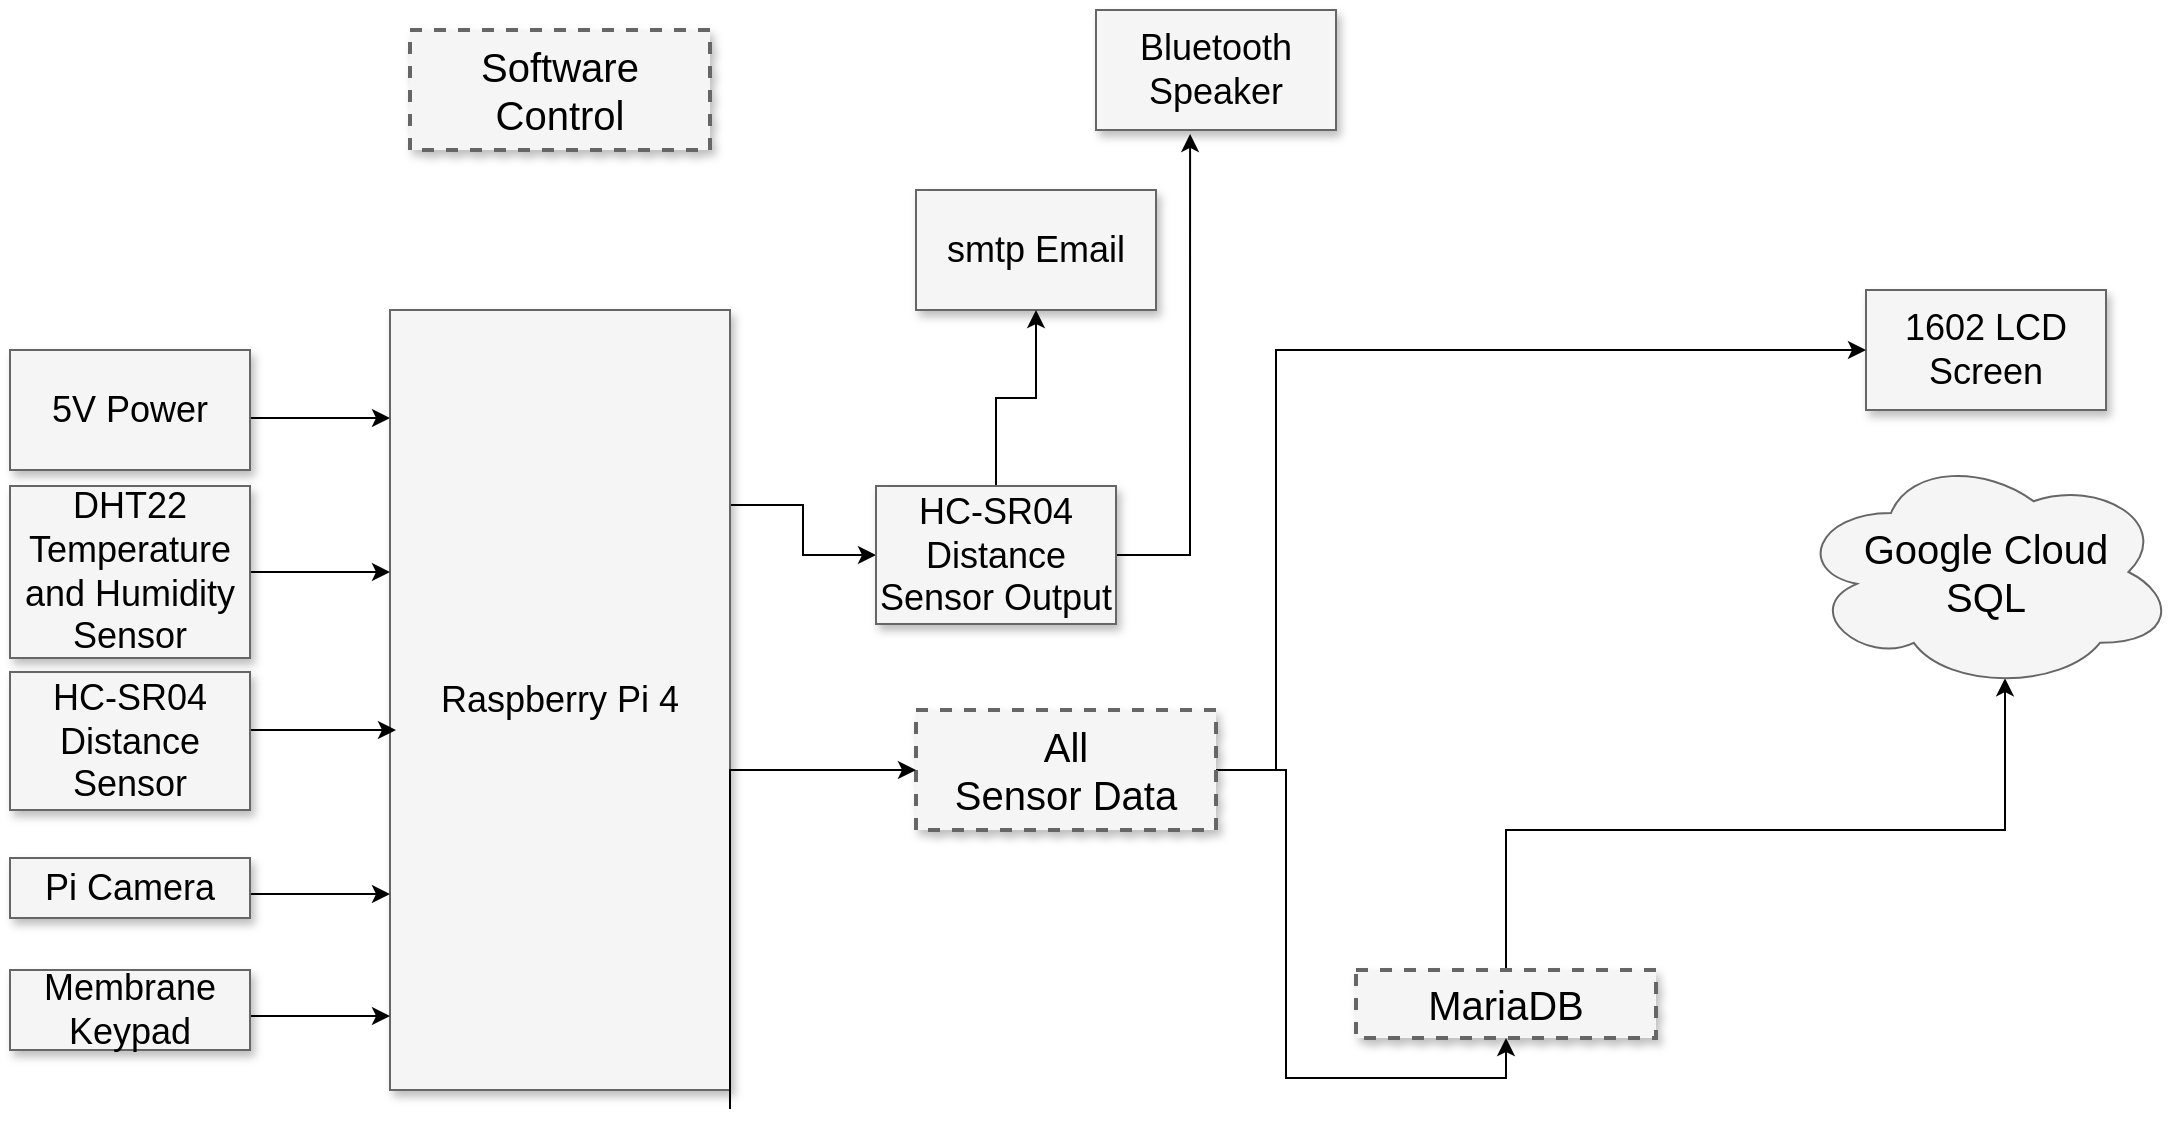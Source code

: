 <mxfile version="15.7.1" type="github">
  <diagram name="Page-1" id="90a13364-a465-7bf4-72fc-28e22215d7a0">
    <mxGraphModel dx="1422" dy="780" grid="1" gridSize="10" guides="1" tooltips="1" connect="1" arrows="1" fold="1" page="1" pageScale="1.5" pageWidth="1169" pageHeight="826" background="none" math="0" shadow="0">
      <root>
        <mxCell id="0" style=";html=1;" />
        <mxCell id="1" style=";html=1;" parent="0" />
        <mxCell id="3a17f1ce550125da-1" value="Software Control" style="whiteSpace=wrap;html=1;shadow=1;fontSize=20;fillColor=#f5f5f5;strokeColor=#666666;strokeWidth=2;dashed=1;" parent="1" vertex="1">
          <mxGeometry x="535" y="260" width="150" height="60" as="geometry" />
        </mxCell>
        <mxCell id="d94RYf1Eqxd7llpjm9vU-21" style="edgeStyle=orthogonalEdgeStyle;rounded=0;orthogonalLoop=1;jettySize=auto;html=1;exitX=1;exitY=0.25;exitDx=0;exitDy=0;entryX=0;entryY=0.5;entryDx=0;entryDy=0;fontSize=20;" edge="1" parent="1" source="3a17f1ce550125da-2" target="d94RYf1Eqxd7llpjm9vU-20">
          <mxGeometry relative="1" as="geometry" />
        </mxCell>
        <mxCell id="3a17f1ce550125da-2" value="&lt;div&gt;Raspberry Pi 4&lt;/div&gt;" style="whiteSpace=wrap;html=1;shadow=1;fontSize=18;fillColor=#f5f5f5;strokeColor=#666666;" parent="1" vertex="1">
          <mxGeometry x="525" y="400" width="170" height="390" as="geometry" />
        </mxCell>
        <mxCell id="3a17f1ce550125da-4" value="1602 LCD Screen" style="whiteSpace=wrap;html=1;shadow=1;fontSize=18;fillColor=#f5f5f5;strokeColor=#666666;" parent="1" vertex="1">
          <mxGeometry x="1263" y="390" width="120" height="60" as="geometry" />
        </mxCell>
        <mxCell id="3a17f1ce550125da-5" value="smtp Email" style="whiteSpace=wrap;html=1;shadow=1;fontSize=18;fillColor=#f5f5f5;strokeColor=#666666;" parent="1" vertex="1">
          <mxGeometry x="788" y="340" width="120" height="60" as="geometry" />
        </mxCell>
        <mxCell id="3a17f1ce550125da-6" value="Bluetooth Speaker" style="whiteSpace=wrap;html=1;shadow=1;fontSize=18;fillColor=#f5f5f5;strokeColor=#666666;" parent="1" vertex="1">
          <mxGeometry x="878" y="250" width="120" height="60" as="geometry" />
        </mxCell>
        <mxCell id="3a17f1ce550125da-20" style="edgeStyle=elbowEdgeStyle;rounded=0;html=1;startArrow=none;startFill=0;jettySize=auto;orthogonalLoop=1;fontSize=18;elbow=vertical;" parent="1" source="3a17f1ce550125da-8" edge="1">
          <mxGeometry relative="1" as="geometry">
            <Array as="points">
              <mxPoint x="495" y="454" />
            </Array>
            <mxPoint x="525" y="454" as="targetPoint" />
          </mxGeometry>
        </mxCell>
        <mxCell id="3a17f1ce550125da-8" value="5V Power" style="whiteSpace=wrap;html=1;shadow=1;fontSize=18;fillColor=#f5f5f5;strokeColor=#666666;" parent="1" vertex="1">
          <mxGeometry x="335" y="420" width="120" height="60" as="geometry" />
        </mxCell>
        <mxCell id="3a17f1ce550125da-21" style="edgeStyle=elbowEdgeStyle;rounded=0;html=1;startArrow=none;startFill=0;jettySize=auto;orthogonalLoop=1;fontSize=18;elbow=vertical;" parent="1" source="3a17f1ce550125da-9" edge="1">
          <mxGeometry relative="1" as="geometry">
            <mxPoint x="525" y="531" as="targetPoint" />
          </mxGeometry>
        </mxCell>
        <mxCell id="3a17f1ce550125da-9" value="DHT22 Temperature and Humidity Sensor" style="whiteSpace=wrap;html=1;shadow=1;fontSize=18;fillColor=#f5f5f5;strokeColor=#666666;" parent="1" vertex="1">
          <mxGeometry x="335" y="488" width="120" height="86" as="geometry" />
        </mxCell>
        <mxCell id="d94RYf1Eqxd7llpjm9vU-2" style="edgeStyle=elbowEdgeStyle;rounded=0;html=1;startArrow=none;startFill=0;jettySize=auto;orthogonalLoop=1;fontSize=18;elbow=vertical;" edge="1" parent="1" source="d94RYf1Eqxd7llpjm9vU-3">
          <mxGeometry relative="1" as="geometry">
            <mxPoint x="528" y="610" as="targetPoint" />
            <Array as="points">
              <mxPoint x="478" y="610" />
            </Array>
          </mxGeometry>
        </mxCell>
        <mxCell id="d94RYf1Eqxd7llpjm9vU-3" value="HC-SR04 Distance Sensor" style="whiteSpace=wrap;html=1;shadow=1;fontSize=18;fillColor=#f5f5f5;strokeColor=#666666;" vertex="1" parent="1">
          <mxGeometry x="335" y="581" width="120" height="69" as="geometry" />
        </mxCell>
        <mxCell id="d94RYf1Eqxd7llpjm9vU-4" style="edgeStyle=elbowEdgeStyle;rounded=0;html=1;startArrow=none;startFill=0;jettySize=auto;orthogonalLoop=1;fontSize=18;elbow=vertical;" edge="1" parent="1" source="d94RYf1Eqxd7llpjm9vU-5">
          <mxGeometry relative="1" as="geometry">
            <mxPoint x="525" y="692" as="targetPoint" />
          </mxGeometry>
        </mxCell>
        <mxCell id="d94RYf1Eqxd7llpjm9vU-5" value="Pi Camera" style="whiteSpace=wrap;html=1;shadow=1;fontSize=18;fillColor=#f5f5f5;strokeColor=#666666;" vertex="1" parent="1">
          <mxGeometry x="335" y="674" width="120" height="30" as="geometry" />
        </mxCell>
        <mxCell id="d94RYf1Eqxd7llpjm9vU-6" style="edgeStyle=elbowEdgeStyle;rounded=0;html=1;startArrow=none;startFill=0;jettySize=auto;orthogonalLoop=1;fontSize=18;elbow=vertical;" edge="1" parent="1" source="d94RYf1Eqxd7llpjm9vU-7">
          <mxGeometry relative="1" as="geometry">
            <mxPoint x="525" y="753" as="targetPoint" />
          </mxGeometry>
        </mxCell>
        <mxCell id="d94RYf1Eqxd7llpjm9vU-7" value="Membrane Keypad" style="whiteSpace=wrap;html=1;shadow=1;fontSize=18;fillColor=#f5f5f5;strokeColor=#666666;" vertex="1" parent="1">
          <mxGeometry x="335" y="730" width="120" height="40" as="geometry" />
        </mxCell>
        <mxCell id="d94RYf1Eqxd7llpjm9vU-19" style="edgeStyle=orthogonalEdgeStyle;rounded=0;orthogonalLoop=1;jettySize=auto;html=1;exitX=0.5;exitY=0;exitDx=0;exitDy=0;entryX=0.55;entryY=0.95;entryDx=0;entryDy=0;entryPerimeter=0;fontSize=20;" edge="1" parent="1" source="d94RYf1Eqxd7llpjm9vU-8" target="d94RYf1Eqxd7llpjm9vU-10">
          <mxGeometry relative="1" as="geometry" />
        </mxCell>
        <mxCell id="d94RYf1Eqxd7llpjm9vU-8" value="MariaDB" style="whiteSpace=wrap;html=1;shadow=1;fontSize=20;fillColor=#f5f5f5;strokeColor=#666666;strokeWidth=2;dashed=1;" vertex="1" parent="1">
          <mxGeometry x="1008" y="730" width="150" height="34" as="geometry" />
        </mxCell>
        <mxCell id="d94RYf1Eqxd7llpjm9vU-10" value="&lt;div style=&quot;font-size: 20px&quot;&gt;&lt;font style=&quot;font-size: 20px&quot;&gt;Google Cloud&lt;/font&gt;&lt;/div&gt;&lt;div style=&quot;font-size: 20px&quot;&gt;&lt;font style=&quot;font-size: 20px&quot;&gt;SQL&lt;/font&gt;&lt;/div&gt;" style="ellipse;shape=cloud;whiteSpace=wrap;html=1;strokeColor=#666666;fillColor=#F5F5F5;" vertex="1" parent="1">
          <mxGeometry x="1228" y="472" width="190" height="118" as="geometry" />
        </mxCell>
        <mxCell id="d94RYf1Eqxd7llpjm9vU-15" style="edgeStyle=orthogonalEdgeStyle;rounded=0;orthogonalLoop=1;jettySize=auto;html=1;exitX=1;exitY=0.5;exitDx=0;exitDy=0;fontSize=20;entryX=0;entryY=0.5;entryDx=0;entryDy=0;" edge="1" parent="1" source="d94RYf1Eqxd7llpjm9vU-11" target="3a17f1ce550125da-4">
          <mxGeometry relative="1" as="geometry">
            <mxPoint x="968" y="470" as="targetPoint" />
            <Array as="points">
              <mxPoint x="968" y="630" />
              <mxPoint x="968" y="420" />
            </Array>
          </mxGeometry>
        </mxCell>
        <mxCell id="d94RYf1Eqxd7llpjm9vU-16" style="edgeStyle=orthogonalEdgeStyle;rounded=0;orthogonalLoop=1;jettySize=auto;html=1;entryX=0.5;entryY=1;entryDx=0;entryDy=0;fontSize=20;" edge="1" parent="1" source="d94RYf1Eqxd7llpjm9vU-11" target="d94RYf1Eqxd7llpjm9vU-8">
          <mxGeometry relative="1" as="geometry" />
        </mxCell>
        <mxCell id="d94RYf1Eqxd7llpjm9vU-11" value="All&lt;br&gt;Sensor Data" style="whiteSpace=wrap;html=1;shadow=1;fontSize=20;fillColor=#f5f5f5;strokeColor=#666666;strokeWidth=2;dashed=1;" vertex="1" parent="1">
          <mxGeometry x="788" y="600" width="150" height="60" as="geometry" />
        </mxCell>
        <mxCell id="d94RYf1Eqxd7llpjm9vU-12" style="edgeStyle=elbowEdgeStyle;rounded=0;html=1;startArrow=none;startFill=0;jettySize=auto;orthogonalLoop=1;fontSize=18;elbow=vertical;entryX=0;entryY=0.5;entryDx=0;entryDy=0;" edge="1" parent="1" target="d94RYf1Eqxd7llpjm9vU-11">
          <mxGeometry relative="1" as="geometry">
            <mxPoint x="695" y="799.5" as="sourcePoint" />
            <mxPoint x="775" y="799.5" as="targetPoint" />
            <Array as="points">
              <mxPoint x="738" y="630" />
            </Array>
          </mxGeometry>
        </mxCell>
        <mxCell id="d94RYf1Eqxd7llpjm9vU-22" style="edgeStyle=orthogonalEdgeStyle;rounded=0;orthogonalLoop=1;jettySize=auto;html=1;exitX=0.5;exitY=0;exitDx=0;exitDy=0;entryX=0.5;entryY=1;entryDx=0;entryDy=0;fontSize=20;" edge="1" parent="1" source="d94RYf1Eqxd7llpjm9vU-20" target="3a17f1ce550125da-5">
          <mxGeometry relative="1" as="geometry" />
        </mxCell>
        <mxCell id="d94RYf1Eqxd7llpjm9vU-23" style="edgeStyle=orthogonalEdgeStyle;rounded=0;orthogonalLoop=1;jettySize=auto;html=1;exitX=1;exitY=0.5;exitDx=0;exitDy=0;entryX=0.392;entryY=1.033;entryDx=0;entryDy=0;entryPerimeter=0;fontSize=20;" edge="1" parent="1" source="d94RYf1Eqxd7llpjm9vU-20" target="3a17f1ce550125da-6">
          <mxGeometry relative="1" as="geometry" />
        </mxCell>
        <mxCell id="d94RYf1Eqxd7llpjm9vU-20" value="HC-SR04 Distance Sensor Output" style="whiteSpace=wrap;html=1;shadow=1;fontSize=18;fillColor=#f5f5f5;strokeColor=#666666;" vertex="1" parent="1">
          <mxGeometry x="768" y="488" width="120" height="69" as="geometry" />
        </mxCell>
      </root>
    </mxGraphModel>
  </diagram>
</mxfile>
